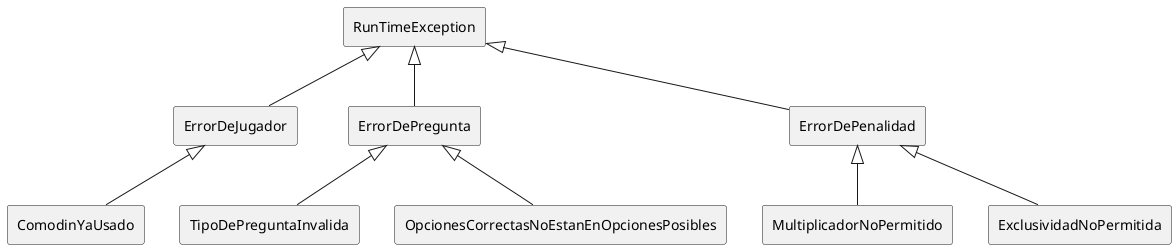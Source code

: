 @startuml
rectangle RunTimeException
rectangle ErrorDeJugador
rectangle ErrorDePregunta
rectangle ErrorDePenalidad
rectangle TipoDePreguntaInvalida
rectangle MultiplicadorNoPermitido
rectangle ExclusividadNoPermitida
rectangle ComodinYaUsado
rectangle OpcionesCorrectasNoEstanEnOpcionesPosibles


RunTimeException <|-- ErrorDeJugador
RunTimeException <|-- ErrorDePregunta
RunTimeException <|-- ErrorDePenalidad
ErrorDeJugador <|-- ComodinYaUsado
ErrorDePenalidad <|--MultiplicadorNoPermitido
ErrorDePenalidad <|--ExclusividadNoPermitida
ErrorDePregunta <|-- TipoDePreguntaInvalida
ErrorDePregunta <|-- OpcionesCorrectasNoEstanEnOpcionesPosibles
@enduml